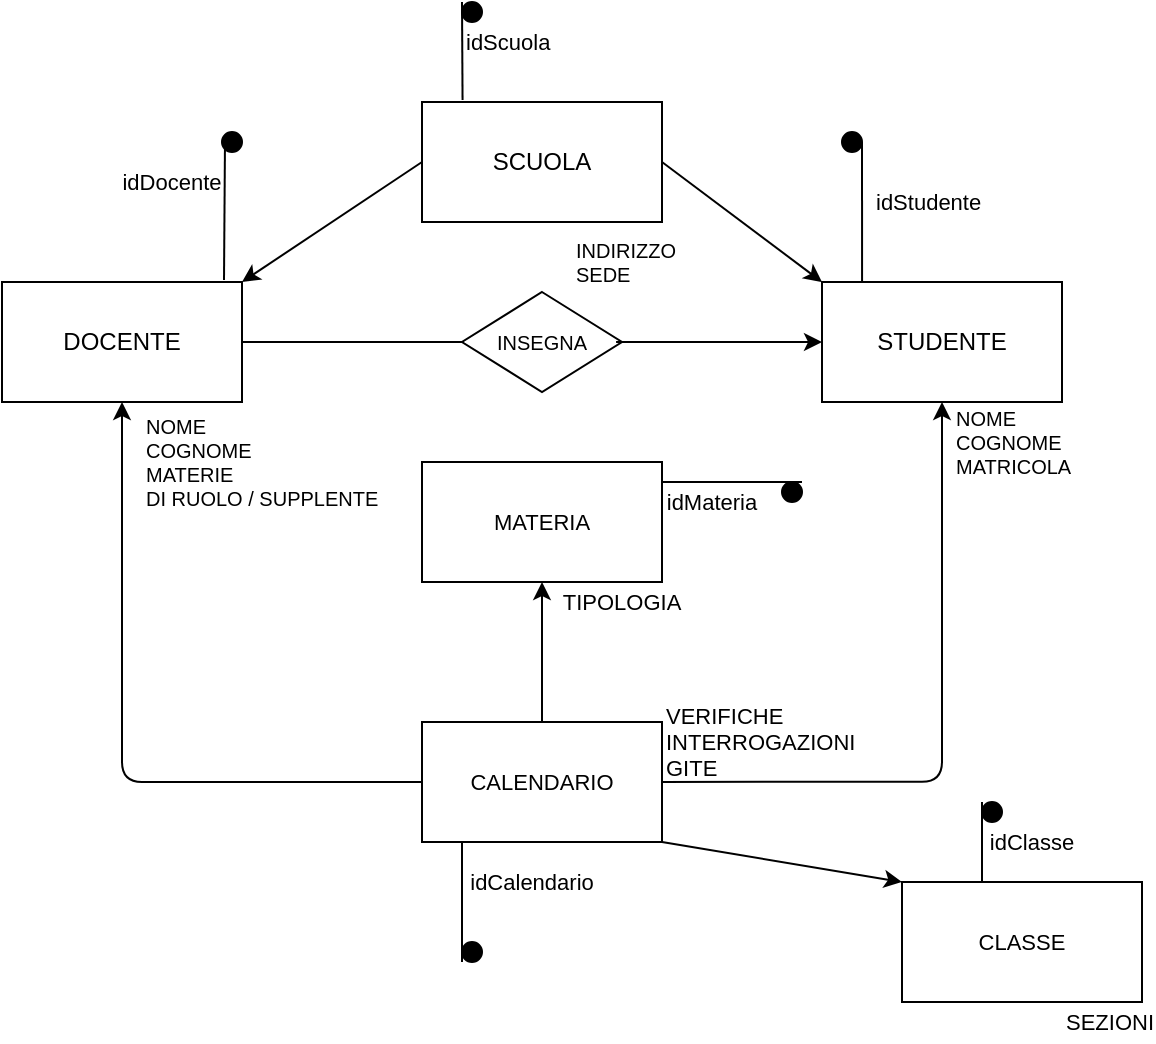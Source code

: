 <mxfile version="13.7.7" type="device" pages="2"><diagram id="rB4-ZQu6o8FtAPfpHXGv" name="Page-1"><mxGraphModel dx="1021" dy="1667" grid="1" gridSize="10" guides="1" tooltips="1" connect="1" arrows="1" fold="1" page="1" pageScale="1" pageWidth="850" pageHeight="1100" math="0" shadow="0"><root><mxCell id="0"/><mxCell id="1" parent="0"/><mxCell id="vcQK9PxYcIJp8Y3qZ51Z-55" value="DOCENTE" style="rounded=0;whiteSpace=wrap;html=1;sketch=0;" vertex="1" parent="1"><mxGeometry x="175" y="-660" width="120" height="60" as="geometry"/></mxCell><mxCell id="vcQK9PxYcIJp8Y3qZ51Z-56" value="SCUOLA" style="rounded=0;whiteSpace=wrap;html=1;sketch=0;" vertex="1" parent="1"><mxGeometry x="385" y="-750" width="120" height="60" as="geometry"/></mxCell><mxCell id="vcQK9PxYcIJp8Y3qZ51Z-57" value="STUDENTE" style="rounded=0;whiteSpace=wrap;html=1;sketch=0;" vertex="1" parent="1"><mxGeometry x="585" y="-660" width="120" height="60" as="geometry"/></mxCell><mxCell id="vcQK9PxYcIJp8Y3qZ51Z-59" value="" style="endArrow=none;html=1;exitX=0.925;exitY=-0.017;exitDx=0;exitDy=0;exitPerimeter=0;entryX=0;entryY=1;entryDx=0;entryDy=0;" edge="1" parent="1" source="vcQK9PxYcIJp8Y3qZ51Z-55" target="vcQK9PxYcIJp8Y3qZ51Z-60"><mxGeometry width="50" height="50" relative="1" as="geometry"><mxPoint x="185" y="-670" as="sourcePoint"/><mxPoint x="185" y="-730" as="targetPoint"/><Array as="points"/></mxGeometry></mxCell><mxCell id="vcQK9PxYcIJp8Y3qZ51Z-60" value="" style="ellipse;whiteSpace=wrap;html=1;sketch=0;fillColor=#000000;" vertex="1" parent="1"><mxGeometry x="285" y="-735" width="10" height="10" as="geometry"/></mxCell><mxCell id="vcQK9PxYcIJp8Y3qZ51Z-62" value="NOME&lt;br style=&quot;font-size: 10px;&quot;&gt;COGNOME&lt;br style=&quot;font-size: 10px;&quot;&gt;MATERIE&lt;br style=&quot;font-size: 10px;&quot;&gt;DI RUOLO / SUPPLENTE" style="text;html=1;strokeColor=none;fillColor=none;align=left;verticalAlign=middle;whiteSpace=wrap;rounded=0;sketch=0;fontSize=10;" vertex="1" parent="1"><mxGeometry x="245" y="-580" width="180" height="20" as="geometry"/></mxCell><mxCell id="vcQK9PxYcIJp8Y3qZ51Z-63" value="" style="endArrow=none;html=1;fontSize=10;exitX=0.167;exitY=0;exitDx=0;exitDy=0;exitPerimeter=0;" edge="1" parent="1" source="vcQK9PxYcIJp8Y3qZ51Z-57"><mxGeometry width="50" height="50" relative="1" as="geometry"><mxPoint x="405" y="-660" as="sourcePoint"/><mxPoint x="605" y="-730" as="targetPoint"/></mxGeometry></mxCell><mxCell id="vcQK9PxYcIJp8Y3qZ51Z-64" value="" style="ellipse;whiteSpace=wrap;html=1;sketch=0;fillColor=#000000;" vertex="1" parent="1"><mxGeometry x="595" y="-735" width="10" height="10" as="geometry"/></mxCell><mxCell id="vcQK9PxYcIJp8Y3qZ51Z-67" value="NOME&lt;br&gt;COGNOME&lt;br&gt;&lt;div style=&quot;&quot;&gt;&lt;span&gt;MATRICOLA&lt;/span&gt;&lt;/div&gt;" style="text;html=1;strokeColor=none;fillColor=none;align=left;verticalAlign=middle;whiteSpace=wrap;rounded=0;sketch=0;fontSize=10;" vertex="1" parent="1"><mxGeometry x="650" y="-590" width="40" height="20" as="geometry"/></mxCell><mxCell id="vcQK9PxYcIJp8Y3qZ51Z-68" value="" style="endArrow=none;html=1;fontSize=10;entryX=0.169;entryY=-0.016;entryDx=0;entryDy=0;entryPerimeter=0;" edge="1" parent="1" target="vcQK9PxYcIJp8Y3qZ51Z-56"><mxGeometry width="50" height="50" relative="1" as="geometry"><mxPoint x="405" y="-800" as="sourcePoint"/><mxPoint x="415" y="-760" as="targetPoint"/></mxGeometry></mxCell><mxCell id="vcQK9PxYcIJp8Y3qZ51Z-69" value="" style="ellipse;whiteSpace=wrap;html=1;sketch=0;fillColor=#000000;" vertex="1" parent="1"><mxGeometry x="405" y="-800" width="10" height="10" as="geometry"/></mxCell><mxCell id="vcQK9PxYcIJp8Y3qZ51Z-71" value="INDIRIZZO&amp;nbsp;&lt;br&gt;SEDE" style="text;html=1;strokeColor=none;fillColor=none;align=left;verticalAlign=middle;whiteSpace=wrap;rounded=0;sketch=0;fontSize=10;" vertex="1" parent="1"><mxGeometry x="460" y="-680" width="40" height="20" as="geometry"/></mxCell><mxCell id="vcQK9PxYcIJp8Y3qZ51Z-73" value="INSEGNA" style="rhombus;whiteSpace=wrap;html=1;sketch=0;fontSize=10;align=center;fillColor=#FFFFFF;" vertex="1" parent="1"><mxGeometry x="405" y="-655" width="80" height="50" as="geometry"/></mxCell><mxCell id="vcQK9PxYcIJp8Y3qZ51Z-74" value="" style="endArrow=classic;html=1;fontSize=10;fontColor=#000000;entryX=1;entryY=0;entryDx=0;entryDy=0;exitX=0;exitY=0.5;exitDx=0;exitDy=0;" edge="1" parent="1" source="vcQK9PxYcIJp8Y3qZ51Z-56" target="vcQK9PxYcIJp8Y3qZ51Z-55"><mxGeometry width="50" height="50" relative="1" as="geometry"><mxPoint x="415" y="-610" as="sourcePoint"/><mxPoint x="465" y="-660" as="targetPoint"/></mxGeometry></mxCell><mxCell id="vcQK9PxYcIJp8Y3qZ51Z-75" value="" style="endArrow=classic;html=1;fontSize=10;fontColor=#000000;entryX=0;entryY=0;entryDx=0;entryDy=0;exitX=1;exitY=0.5;exitDx=0;exitDy=0;" edge="1" parent="1" source="vcQK9PxYcIJp8Y3qZ51Z-56" target="vcQK9PxYcIJp8Y3qZ51Z-57"><mxGeometry width="50" height="50" relative="1" as="geometry"><mxPoint x="595" y="-710" as="sourcePoint"/><mxPoint x="505" y="-650" as="targetPoint"/></mxGeometry></mxCell><mxCell id="vcQK9PxYcIJp8Y3qZ51Z-76" value="" style="endArrow=none;html=1;fontSize=10;fontColor=#000000;entryX=0;entryY=0.5;entryDx=0;entryDy=0;" edge="1" parent="1" target="vcQK9PxYcIJp8Y3qZ51Z-73"><mxGeometry width="50" height="50" relative="1" as="geometry"><mxPoint x="295" y="-630" as="sourcePoint"/><mxPoint x="345" y="-680" as="targetPoint"/></mxGeometry></mxCell><mxCell id="vcQK9PxYcIJp8Y3qZ51Z-77" value="" style="endArrow=classic;html=1;fontSize=10;fontColor=#000000;exitX=0.963;exitY=0.5;exitDx=0;exitDy=0;exitPerimeter=0;entryX=0;entryY=0.5;entryDx=0;entryDy=0;" edge="1" parent="1" source="vcQK9PxYcIJp8Y3qZ51Z-73" target="vcQK9PxYcIJp8Y3qZ51Z-57"><mxGeometry width="50" height="50" relative="1" as="geometry"><mxPoint x="415" y="-610" as="sourcePoint"/><mxPoint x="465" y="-660" as="targetPoint"/></mxGeometry></mxCell><mxCell id="vcQK9PxYcIJp8Y3qZ51Z-78" value="MATERIA" style="rounded=0;whiteSpace=wrap;html=1;sketch=0;fillColor=#FFFFFF;gradientColor=#ffffff;fontSize=11;fontColor=#000000;align=center;" vertex="1" parent="1"><mxGeometry x="385" y="-570" width="120" height="60" as="geometry"/></mxCell><mxCell id="vcQK9PxYcIJp8Y3qZ51Z-79" value="CALENDARIO" style="rounded=0;whiteSpace=wrap;html=1;sketch=0;fillColor=#FFFFFF;gradientColor=#ffffff;fontSize=11;fontColor=#000000;align=center;" vertex="1" parent="1"><mxGeometry x="385" y="-440" width="120" height="60" as="geometry"/></mxCell><mxCell id="vcQK9PxYcIJp8Y3qZ51Z-80" value="" style="endArrow=none;html=1;fontSize=11;fontColor=#000000;" edge="1" parent="1"><mxGeometry width="50" height="50" relative="1" as="geometry"><mxPoint x="505" y="-560" as="sourcePoint"/><mxPoint x="575" y="-560" as="targetPoint"/></mxGeometry></mxCell><mxCell id="vcQK9PxYcIJp8Y3qZ51Z-82" value="" style="ellipse;whiteSpace=wrap;html=1;sketch=0;fillColor=#000000;" vertex="1" parent="1"><mxGeometry x="565" y="-560" width="10" height="10" as="geometry"/></mxCell><mxCell id="vcQK9PxYcIJp8Y3qZ51Z-84" value="TIPOLOGIA" style="text;html=1;strokeColor=none;fillColor=none;align=center;verticalAlign=middle;whiteSpace=wrap;rounded=0;sketch=0;fontSize=11;fontColor=#000000;" vertex="1" parent="1"><mxGeometry x="465" y="-510" width="40" height="20" as="geometry"/></mxCell><mxCell id="vcQK9PxYcIJp8Y3qZ51Z-85" value="" style="endArrow=none;html=1;fontSize=11;fontColor=#000000;" edge="1" parent="1"><mxGeometry width="50" height="50" relative="1" as="geometry"><mxPoint x="405" y="-320" as="sourcePoint"/><mxPoint x="405" y="-380" as="targetPoint"/></mxGeometry></mxCell><mxCell id="vcQK9PxYcIJp8Y3qZ51Z-86" value="" style="ellipse;whiteSpace=wrap;html=1;sketch=0;fillColor=#000000;" vertex="1" parent="1"><mxGeometry x="405" y="-330" width="10" height="10" as="geometry"/></mxCell><mxCell id="vcQK9PxYcIJp8Y3qZ51Z-87" value="VERIFICHE&amp;nbsp;&lt;br&gt;INTERROGAZIONI&lt;br&gt;GITE" style="text;html=1;strokeColor=none;fillColor=none;align=left;verticalAlign=middle;whiteSpace=wrap;rounded=0;sketch=0;fontSize=11;fontColor=#000000;" vertex="1" parent="1"><mxGeometry x="505" y="-440" width="40" height="20" as="geometry"/></mxCell><mxCell id="vcQK9PxYcIJp8Y3qZ51Z-88" value="" style="endArrow=classic;html=1;fontSize=11;fontColor=#000000;entryX=0.5;entryY=1;entryDx=0;entryDy=0;" edge="1" parent="1" target="vcQK9PxYcIJp8Y3qZ51Z-78"><mxGeometry width="50" height="50" relative="1" as="geometry"><mxPoint x="445" y="-440" as="sourcePoint"/><mxPoint x="495" y="-490" as="targetPoint"/></mxGeometry></mxCell><mxCell id="vcQK9PxYcIJp8Y3qZ51Z-91" style="edgeStyle=orthogonalEdgeStyle;rounded=1;orthogonalLoop=1;jettySize=auto;html=1;exitX=0;exitY=0.5;exitDx=0;exitDy=0;fontSize=11;fontColor=#000000;" edge="1" parent="1" source="vcQK9PxYcIJp8Y3qZ51Z-79" target="vcQK9PxYcIJp8Y3qZ51Z-55"><mxGeometry relative="1" as="geometry"><mxPoint x="325" y="-410" as="sourcePoint"/></mxGeometry></mxCell><mxCell id="vcQK9PxYcIJp8Y3qZ51Z-93" style="edgeStyle=orthogonalEdgeStyle;rounded=1;orthogonalLoop=1;jettySize=auto;html=1;fontSize=11;fontColor=#000000;entryX=0.5;entryY=1;entryDx=0;entryDy=0;" edge="1" parent="1" target="vcQK9PxYcIJp8Y3qZ51Z-57"><mxGeometry relative="1" as="geometry"><mxPoint x="535" y="-540.0" as="targetPoint"/><mxPoint x="505" y="-410.059" as="sourcePoint"/><Array as="points"><mxPoint x="645" y="-410"/></Array></mxGeometry></mxCell><mxCell id="vcQK9PxYcIJp8Y3qZ51Z-95" value="CLASSE" style="rounded=0;whiteSpace=wrap;html=1;sketch=0;fillColor=#FFFFFF;gradientColor=#ffffff;fontSize=11;fontColor=#000000;align=center;" vertex="1" parent="1"><mxGeometry x="625" y="-360" width="120" height="60" as="geometry"/></mxCell><mxCell id="vcQK9PxYcIJp8Y3qZ51Z-96" value="" style="endArrow=classic;html=1;fontSize=11;fontColor=#000000;entryX=0;entryY=0;entryDx=0;entryDy=0;exitX=1;exitY=1;exitDx=0;exitDy=0;" edge="1" parent="1" source="vcQK9PxYcIJp8Y3qZ51Z-79" target="vcQK9PxYcIJp8Y3qZ51Z-95"><mxGeometry width="50" height="50" relative="1" as="geometry"><mxPoint x="375" y="-450" as="sourcePoint"/><mxPoint x="425" y="-500" as="targetPoint"/></mxGeometry></mxCell><mxCell id="vcQK9PxYcIJp8Y3qZ51Z-97" value="" style="endArrow=none;html=1;fontSize=11;fontColor=#000000;" edge="1" parent="1"><mxGeometry width="50" height="50" relative="1" as="geometry"><mxPoint x="665" y="-360" as="sourcePoint"/><mxPoint x="665" y="-400" as="targetPoint"/></mxGeometry></mxCell><mxCell id="vcQK9PxYcIJp8Y3qZ51Z-98" value="" style="ellipse;whiteSpace=wrap;html=1;sketch=0;fillColor=#000000;" vertex="1" parent="1"><mxGeometry x="665" y="-400" width="10" height="10" as="geometry"/></mxCell><mxCell id="vcQK9PxYcIJp8Y3qZ51Z-99" value="SEZIONI" style="text;html=1;strokeColor=none;fillColor=none;align=left;verticalAlign=middle;whiteSpace=wrap;rounded=0;sketch=0;fontSize=11;fontColor=#000000;" vertex="1" parent="1"><mxGeometry x="705" y="-300" width="40" height="20" as="geometry"/></mxCell><mxCell id="vcQK9PxYcIJp8Y3qZ51Z-103" value="idScuola" style="text;html=1;strokeColor=none;fillColor=none;align=left;verticalAlign=middle;whiteSpace=wrap;rounded=0;sketch=0;fontSize=11;fontColor=#000000;" vertex="1" parent="1"><mxGeometry x="405" y="-790" width="40" height="20" as="geometry"/></mxCell><mxCell id="vcQK9PxYcIJp8Y3qZ51Z-104" value="idDocente" style="text;html=1;strokeColor=none;fillColor=none;align=center;verticalAlign=middle;whiteSpace=wrap;rounded=0;sketch=0;fontSize=11;fontColor=#000000;" vertex="1" parent="1"><mxGeometry x="240" y="-720" width="40" height="20" as="geometry"/></mxCell><mxCell id="vcQK9PxYcIJp8Y3qZ51Z-105" value="idStudente" style="text;html=1;strokeColor=none;fillColor=none;align=left;verticalAlign=middle;whiteSpace=wrap;rounded=0;sketch=0;fontSize=11;fontColor=#000000;" vertex="1" parent="1"><mxGeometry x="610" y="-710" width="40" height="20" as="geometry"/></mxCell><mxCell id="vcQK9PxYcIJp8Y3qZ51Z-106" value="idMateria" style="text;html=1;strokeColor=none;fillColor=none;align=center;verticalAlign=middle;whiteSpace=wrap;rounded=0;sketch=0;fontSize=11;fontColor=#000000;" vertex="1" parent="1"><mxGeometry x="510" y="-560" width="40" height="20" as="geometry"/></mxCell><mxCell id="vcQK9PxYcIJp8Y3qZ51Z-107" value="idCalendario" style="text;html=1;strokeColor=none;fillColor=none;align=center;verticalAlign=middle;whiteSpace=wrap;rounded=0;sketch=0;fontSize=11;fontColor=#000000;" vertex="1" parent="1"><mxGeometry x="420" y="-370" width="40" height="20" as="geometry"/></mxCell><mxCell id="vcQK9PxYcIJp8Y3qZ51Z-108" value="idClasse" style="text;html=1;strokeColor=none;fillColor=none;align=center;verticalAlign=middle;whiteSpace=wrap;rounded=0;sketch=0;fontSize=11;fontColor=#000000;" vertex="1" parent="1"><mxGeometry x="670" y="-390" width="40" height="20" as="geometry"/></mxCell></root></mxGraphModel></diagram><diagram id="k160hs_1wOoDpKnQdEFX" name="Page-2"><mxGraphModel dx="723" dy="402" grid="1" gridSize="10" guides="1" tooltips="1" connect="1" arrows="1" fold="1" page="1" pageScale="1" pageWidth="850" pageHeight="1100" math="0" shadow="0"><root><mxCell id="R0Q6s-HqFbaVXzCy5LBU-0"/><mxCell id="R0Q6s-HqFbaVXzCy5LBU-1" parent="R0Q6s-HqFbaVXzCy5LBU-0"/><mxCell id="HHnVnS0-6jNe0JqB-aU0-10" value="STUDENTE" style="shape=table;html=1;whiteSpace=wrap;startSize=30;container=1;collapsible=0;childLayout=tableLayout;fixedRows=1;rowLines=0;fontStyle=1;align=center;sketch=0;fillColor=#ffffff;gradientColor=#ffffff;fontSize=11;fontColor=#000000;" vertex="1" parent="R0Q6s-HqFbaVXzCy5LBU-1"><mxGeometry x="50" y="260" width="180" height="180" as="geometry"/></mxCell><mxCell id="HHnVnS0-6jNe0JqB-aU0-11" value="" style="shape=partialRectangle;html=1;whiteSpace=wrap;collapsible=0;dropTarget=0;pointerEvents=0;fillColor=none;top=0;left=0;bottom=1;right=0;points=[[0,0.5],[1,0.5]];portConstraint=eastwest;" vertex="1" parent="HHnVnS0-6jNe0JqB-aU0-10"><mxGeometry y="30" width="180" height="30" as="geometry"/></mxCell><mxCell id="HHnVnS0-6jNe0JqB-aU0-12" value="PK" style="shape=partialRectangle;html=1;whiteSpace=wrap;connectable=0;fillColor=none;top=0;left=0;bottom=0;right=0;overflow=hidden;" vertex="1" parent="HHnVnS0-6jNe0JqB-aU0-11"><mxGeometry width="40" height="30" as="geometry"/></mxCell><mxCell id="HHnVnS0-6jNe0JqB-aU0-13" value="idStudenti" style="shape=partialRectangle;html=1;whiteSpace=wrap;connectable=0;fillColor=none;top=0;left=0;bottom=0;right=0;align=left;spacingLeft=6;overflow=hidden;" vertex="1" parent="HHnVnS0-6jNe0JqB-aU0-11"><mxGeometry x="40" width="140" height="30" as="geometry"/></mxCell><mxCell id="HHnVnS0-6jNe0JqB-aU0-14" value="" style="shape=partialRectangle;html=1;whiteSpace=wrap;collapsible=0;dropTarget=0;pointerEvents=0;fillColor=none;top=0;left=0;bottom=0;right=0;points=[[0,0.5],[1,0.5]];portConstraint=eastwest;" vertex="1" parent="HHnVnS0-6jNe0JqB-aU0-10"><mxGeometry y="60" width="180" height="30" as="geometry"/></mxCell><mxCell id="HHnVnS0-6jNe0JqB-aU0-15" value="" style="shape=partialRectangle;html=1;whiteSpace=wrap;connectable=0;fillColor=none;top=0;left=0;bottom=0;right=0;overflow=hidden;" vertex="1" parent="HHnVnS0-6jNe0JqB-aU0-14"><mxGeometry width="40" height="30" as="geometry"/></mxCell><mxCell id="HHnVnS0-6jNe0JqB-aU0-16" value="NOME" style="shape=partialRectangle;html=1;whiteSpace=wrap;connectable=0;fillColor=none;top=0;left=0;bottom=0;right=0;align=left;spacingLeft=6;overflow=hidden;" vertex="1" parent="HHnVnS0-6jNe0JqB-aU0-14"><mxGeometry x="40" width="140" height="30" as="geometry"/></mxCell><mxCell id="HHnVnS0-6jNe0JqB-aU0-17" value="" style="shape=partialRectangle;html=1;whiteSpace=wrap;collapsible=0;dropTarget=0;pointerEvents=0;fillColor=none;top=0;left=0;bottom=0;right=0;points=[[0,0.5],[1,0.5]];portConstraint=eastwest;" vertex="1" parent="HHnVnS0-6jNe0JqB-aU0-10"><mxGeometry y="90" width="180" height="30" as="geometry"/></mxCell><mxCell id="HHnVnS0-6jNe0JqB-aU0-18" value="" style="shape=partialRectangle;html=1;whiteSpace=wrap;connectable=0;fillColor=none;top=0;left=0;bottom=0;right=0;overflow=hidden;" vertex="1" parent="HHnVnS0-6jNe0JqB-aU0-17"><mxGeometry width="40" height="30" as="geometry"/></mxCell><mxCell id="HHnVnS0-6jNe0JqB-aU0-19" value="COGNOME" style="shape=partialRectangle;html=1;whiteSpace=wrap;connectable=0;fillColor=none;top=0;left=0;bottom=0;right=0;align=left;spacingLeft=6;overflow=hidden;" vertex="1" parent="HHnVnS0-6jNe0JqB-aU0-17"><mxGeometry x="40" width="140" height="30" as="geometry"/></mxCell><mxCell id="HHnVnS0-6jNe0JqB-aU0-25" style="shape=partialRectangle;html=1;whiteSpace=wrap;collapsible=0;dropTarget=0;pointerEvents=0;fillColor=none;top=0;left=0;bottom=0;right=0;points=[[0,0.5],[1,0.5]];portConstraint=eastwest;" vertex="1" parent="HHnVnS0-6jNe0JqB-aU0-10"><mxGeometry y="120" width="180" height="30" as="geometry"/></mxCell><mxCell id="HHnVnS0-6jNe0JqB-aU0-26" style="shape=partialRectangle;html=1;whiteSpace=wrap;connectable=0;fillColor=none;top=0;left=0;bottom=0;right=0;overflow=hidden;" vertex="1" parent="HHnVnS0-6jNe0JqB-aU0-25"><mxGeometry width="40" height="30" as="geometry"/></mxCell><mxCell id="HHnVnS0-6jNe0JqB-aU0-27" value="MATRICOLA" style="shape=partialRectangle;html=1;whiteSpace=wrap;connectable=0;fillColor=none;top=0;left=0;bottom=0;right=0;align=left;spacingLeft=6;overflow=hidden;" vertex="1" parent="HHnVnS0-6jNe0JqB-aU0-25"><mxGeometry x="40" width="140" height="30" as="geometry"/></mxCell><mxCell id="HHnVnS0-6jNe0JqB-aU0-54" value="CLASSE" style="shape=table;html=1;whiteSpace=wrap;startSize=30;container=1;collapsible=0;childLayout=tableLayout;fixedRows=1;rowLines=0;fontStyle=1;align=center;sketch=0;fillColor=#ffffff;gradientColor=#ffffff;fontSize=11;fontColor=#000000;" vertex="1" parent="R0Q6s-HqFbaVXzCy5LBU-1"><mxGeometry x="420" y="370" width="180" height="180" as="geometry"/></mxCell><mxCell id="HHnVnS0-6jNe0JqB-aU0-55" value="" style="shape=partialRectangle;html=1;whiteSpace=wrap;collapsible=0;dropTarget=0;pointerEvents=0;fillColor=none;top=0;left=0;bottom=1;right=0;points=[[0,0.5],[1,0.5]];portConstraint=eastwest;" vertex="1" parent="HHnVnS0-6jNe0JqB-aU0-54"><mxGeometry y="30" width="180" height="30" as="geometry"/></mxCell><mxCell id="HHnVnS0-6jNe0JqB-aU0-56" value="PK" style="shape=partialRectangle;html=1;whiteSpace=wrap;connectable=0;fillColor=none;top=0;left=0;bottom=0;right=0;overflow=hidden;" vertex="1" parent="HHnVnS0-6jNe0JqB-aU0-55"><mxGeometry width="40" height="30" as="geometry"/></mxCell><mxCell id="HHnVnS0-6jNe0JqB-aU0-57" value="idClasse" style="shape=partialRectangle;html=1;whiteSpace=wrap;connectable=0;fillColor=none;top=0;left=0;bottom=0;right=0;align=left;spacingLeft=6;overflow=hidden;" vertex="1" parent="HHnVnS0-6jNe0JqB-aU0-55"><mxGeometry x="40" width="140" height="30" as="geometry"/></mxCell><mxCell id="HHnVnS0-6jNe0JqB-aU0-58" value="" style="shape=partialRectangle;html=1;whiteSpace=wrap;collapsible=0;dropTarget=0;pointerEvents=0;fillColor=none;top=0;left=0;bottom=0;right=0;points=[[0,0.5],[1,0.5]];portConstraint=eastwest;" vertex="1" parent="HHnVnS0-6jNe0JqB-aU0-54"><mxGeometry y="60" width="180" height="30" as="geometry"/></mxCell><mxCell id="HHnVnS0-6jNe0JqB-aU0-59" value="" style="shape=partialRectangle;html=1;whiteSpace=wrap;connectable=0;fillColor=none;top=0;left=0;bottom=0;right=0;overflow=hidden;" vertex="1" parent="HHnVnS0-6jNe0JqB-aU0-58"><mxGeometry width="40" height="30" as="geometry"/></mxCell><mxCell id="HHnVnS0-6jNe0JqB-aU0-60" value="SEZIONI" style="shape=partialRectangle;html=1;whiteSpace=wrap;connectable=0;fillColor=none;top=0;left=0;bottom=0;right=0;align=left;spacingLeft=6;overflow=hidden;" vertex="1" parent="HHnVnS0-6jNe0JqB-aU0-58"><mxGeometry x="40" width="140" height="30" as="geometry"/></mxCell><mxCell id="HHnVnS0-6jNe0JqB-aU0-61" value="" style="shape=partialRectangle;html=1;whiteSpace=wrap;collapsible=0;dropTarget=0;pointerEvents=0;fillColor=none;top=0;left=0;bottom=0;right=0;points=[[0,0.5],[1,0.5]];portConstraint=eastwest;" vertex="1" parent="HHnVnS0-6jNe0JqB-aU0-54"><mxGeometry y="90" width="180" height="30" as="geometry"/></mxCell><mxCell id="HHnVnS0-6jNe0JqB-aU0-62" value="FK" style="shape=partialRectangle;html=1;whiteSpace=wrap;connectable=0;fillColor=none;top=0;left=0;bottom=0;right=0;overflow=hidden;" vertex="1" parent="HHnVnS0-6jNe0JqB-aU0-61"><mxGeometry width="40" height="30" as="geometry"/></mxCell><mxCell id="HHnVnS0-6jNe0JqB-aU0-63" value="idStudenti" style="shape=partialRectangle;html=1;whiteSpace=wrap;connectable=0;fillColor=none;top=0;left=0;bottom=0;right=0;align=left;spacingLeft=6;overflow=hidden;" vertex="1" parent="HHnVnS0-6jNe0JqB-aU0-61"><mxGeometry x="40" width="140" height="30" as="geometry"/></mxCell><mxCell id="aVS_db66LHgKLE8ePtBY-2" style="shape=partialRectangle;html=1;whiteSpace=wrap;collapsible=0;dropTarget=0;pointerEvents=0;fillColor=none;top=0;left=0;bottom=0;right=0;points=[[0,0.5],[1,0.5]];portConstraint=eastwest;" vertex="1" parent="HHnVnS0-6jNe0JqB-aU0-54"><mxGeometry y="120" width="180" height="30" as="geometry"/></mxCell><mxCell id="aVS_db66LHgKLE8ePtBY-3" value="FK" style="shape=partialRectangle;html=1;whiteSpace=wrap;connectable=0;fillColor=none;top=0;left=0;bottom=0;right=0;overflow=hidden;" vertex="1" parent="aVS_db66LHgKLE8ePtBY-2"><mxGeometry width="40" height="30" as="geometry"/></mxCell><mxCell id="aVS_db66LHgKLE8ePtBY-4" value="idInsegnanti" style="shape=partialRectangle;html=1;whiteSpace=wrap;connectable=0;fillColor=none;top=0;left=0;bottom=0;right=0;align=left;spacingLeft=6;overflow=hidden;" vertex="1" parent="aVS_db66LHgKLE8ePtBY-2"><mxGeometry x="40" width="140" height="30" as="geometry"/></mxCell><mxCell id="HHnVnS0-6jNe0JqB-aU0-0" value="SCUOLA" style="shape=table;html=1;whiteSpace=wrap;startSize=30;container=1;collapsible=0;childLayout=tableLayout;fixedRows=1;rowLines=0;fontStyle=1;align=center;sketch=0;fillColor=#ffffff;gradientColor=#ffffff;fontSize=11;fontColor=#000000;" vertex="1" parent="R0Q6s-HqFbaVXzCy5LBU-1"><mxGeometry x="450" y="40" width="180" height="180" as="geometry"/></mxCell><mxCell id="HHnVnS0-6jNe0JqB-aU0-1" value="" style="shape=partialRectangle;html=1;whiteSpace=wrap;collapsible=0;dropTarget=0;pointerEvents=0;fillColor=none;top=0;left=0;bottom=1;right=0;points=[[0,0.5],[1,0.5]];portConstraint=eastwest;" vertex="1" parent="HHnVnS0-6jNe0JqB-aU0-0"><mxGeometry y="30" width="180" height="30" as="geometry"/></mxCell><mxCell id="HHnVnS0-6jNe0JqB-aU0-2" value="PK" style="shape=partialRectangle;html=1;whiteSpace=wrap;connectable=0;fillColor=none;top=0;left=0;bottom=0;right=0;overflow=hidden;" vertex="1" parent="HHnVnS0-6jNe0JqB-aU0-1"><mxGeometry width="40" height="30" as="geometry"/></mxCell><mxCell id="HHnVnS0-6jNe0JqB-aU0-3" value="idScuola" style="shape=partialRectangle;html=1;whiteSpace=wrap;connectable=0;fillColor=none;top=0;left=0;bottom=0;right=0;align=left;spacingLeft=6;overflow=hidden;" vertex="1" parent="HHnVnS0-6jNe0JqB-aU0-1"><mxGeometry x="40" width="140" height="30" as="geometry"/></mxCell><mxCell id="HHnVnS0-6jNe0JqB-aU0-4" value="" style="shape=partialRectangle;html=1;whiteSpace=wrap;collapsible=0;dropTarget=0;pointerEvents=0;fillColor=none;top=0;left=0;bottom=0;right=0;points=[[0,0.5],[1,0.5]];portConstraint=eastwest;" vertex="1" parent="HHnVnS0-6jNe0JqB-aU0-0"><mxGeometry y="60" width="180" height="30" as="geometry"/></mxCell><mxCell id="HHnVnS0-6jNe0JqB-aU0-5" value="" style="shape=partialRectangle;html=1;whiteSpace=wrap;connectable=0;fillColor=none;top=0;left=0;bottom=0;right=0;overflow=hidden;" vertex="1" parent="HHnVnS0-6jNe0JqB-aU0-4"><mxGeometry width="40" height="30" as="geometry"/></mxCell><mxCell id="HHnVnS0-6jNe0JqB-aU0-6" value="INDIRIZZO" style="shape=partialRectangle;html=1;whiteSpace=wrap;connectable=0;fillColor=none;top=0;left=0;bottom=0;right=0;align=left;spacingLeft=6;overflow=hidden;" vertex="1" parent="HHnVnS0-6jNe0JqB-aU0-4"><mxGeometry x="40" width="140" height="30" as="geometry"/></mxCell><mxCell id="HHnVnS0-6jNe0JqB-aU0-7" value="" style="shape=partialRectangle;html=1;whiteSpace=wrap;collapsible=0;dropTarget=0;pointerEvents=0;fillColor=none;top=0;left=0;bottom=0;right=0;points=[[0,0.5],[1,0.5]];portConstraint=eastwest;" vertex="1" parent="HHnVnS0-6jNe0JqB-aU0-0"><mxGeometry y="90" width="180" height="30" as="geometry"/></mxCell><mxCell id="HHnVnS0-6jNe0JqB-aU0-8" value="" style="shape=partialRectangle;html=1;whiteSpace=wrap;connectable=0;fillColor=none;top=0;left=0;bottom=0;right=0;overflow=hidden;" vertex="1" parent="HHnVnS0-6jNe0JqB-aU0-7"><mxGeometry width="40" height="30" as="geometry"/></mxCell><mxCell id="HHnVnS0-6jNe0JqB-aU0-9" value="SEDE" style="shape=partialRectangle;html=1;whiteSpace=wrap;connectable=0;fillColor=none;top=0;left=0;bottom=0;right=0;align=left;spacingLeft=6;overflow=hidden;" vertex="1" parent="HHnVnS0-6jNe0JqB-aU0-7"><mxGeometry x="40" width="140" height="30" as="geometry"/></mxCell><mxCell id="aVS_db66LHgKLE8ePtBY-6" style="shape=partialRectangle;html=1;whiteSpace=wrap;collapsible=0;dropTarget=0;pointerEvents=0;fillColor=none;top=0;left=0;bottom=0;right=0;points=[[0,0.5],[1,0.5]];portConstraint=eastwest;" vertex="1" parent="HHnVnS0-6jNe0JqB-aU0-0"><mxGeometry y="120" width="180" height="30" as="geometry"/></mxCell><mxCell id="aVS_db66LHgKLE8ePtBY-7" value="FK" style="shape=partialRectangle;html=1;whiteSpace=wrap;connectable=0;fillColor=none;top=0;left=0;bottom=0;right=0;overflow=hidden;" vertex="1" parent="aVS_db66LHgKLE8ePtBY-6"><mxGeometry width="40" height="30" as="geometry"/></mxCell><mxCell id="aVS_db66LHgKLE8ePtBY-8" value="idClasse" style="shape=partialRectangle;html=1;whiteSpace=wrap;connectable=0;fillColor=none;top=0;left=0;bottom=0;right=0;align=left;spacingLeft=6;overflow=hidden;" vertex="1" parent="aVS_db66LHgKLE8ePtBY-6"><mxGeometry x="40" width="140" height="30" as="geometry"/></mxCell><mxCell id="HHnVnS0-6jNe0JqB-aU0-44" value="MATERIA" style="shape=table;html=1;whiteSpace=wrap;startSize=30;container=1;collapsible=0;childLayout=tableLayout;fixedRows=1;rowLines=0;fontStyle=1;align=center;sketch=0;fillColor=#ffffff;gradientColor=#ffffff;fontSize=11;fontColor=#000000;" vertex="1" parent="R0Q6s-HqFbaVXzCy5LBU-1"><mxGeometry x="60" y="530" width="180" height="150" as="geometry"/></mxCell><mxCell id="HHnVnS0-6jNe0JqB-aU0-45" value="" style="shape=partialRectangle;html=1;whiteSpace=wrap;collapsible=0;dropTarget=0;pointerEvents=0;fillColor=none;top=0;left=0;bottom=1;right=0;points=[[0,0.5],[1,0.5]];portConstraint=eastwest;" vertex="1" parent="HHnVnS0-6jNe0JqB-aU0-44"><mxGeometry y="30" width="180" height="30" as="geometry"/></mxCell><mxCell id="HHnVnS0-6jNe0JqB-aU0-46" value="PK" style="shape=partialRectangle;html=1;whiteSpace=wrap;connectable=0;fillColor=none;top=0;left=0;bottom=0;right=0;overflow=hidden;" vertex="1" parent="HHnVnS0-6jNe0JqB-aU0-45"><mxGeometry width="40" height="30" as="geometry"/></mxCell><mxCell id="HHnVnS0-6jNe0JqB-aU0-47" value="idMateria" style="shape=partialRectangle;html=1;whiteSpace=wrap;connectable=0;fillColor=none;top=0;left=0;bottom=0;right=0;align=left;spacingLeft=6;overflow=hidden;" vertex="1" parent="HHnVnS0-6jNe0JqB-aU0-45"><mxGeometry x="40" width="140" height="30" as="geometry"/></mxCell><mxCell id="HHnVnS0-6jNe0JqB-aU0-48" value="" style="shape=partialRectangle;html=1;whiteSpace=wrap;collapsible=0;dropTarget=0;pointerEvents=0;fillColor=none;top=0;left=0;bottom=0;right=0;points=[[0,0.5],[1,0.5]];portConstraint=eastwest;" vertex="1" parent="HHnVnS0-6jNe0JqB-aU0-44"><mxGeometry y="60" width="180" height="30" as="geometry"/></mxCell><mxCell id="HHnVnS0-6jNe0JqB-aU0-49" value="" style="shape=partialRectangle;html=1;whiteSpace=wrap;connectable=0;fillColor=none;top=0;left=0;bottom=0;right=0;overflow=hidden;" vertex="1" parent="HHnVnS0-6jNe0JqB-aU0-48"><mxGeometry width="40" height="30" as="geometry"/></mxCell><mxCell id="HHnVnS0-6jNe0JqB-aU0-50" value="TIPOLOGIA" style="shape=partialRectangle;html=1;whiteSpace=wrap;connectable=0;fillColor=none;top=0;left=0;bottom=0;right=0;align=left;spacingLeft=6;overflow=hidden;" vertex="1" parent="HHnVnS0-6jNe0JqB-aU0-48"><mxGeometry x="40" width="140" height="30" as="geometry"/></mxCell><mxCell id="HHnVnS0-6jNe0JqB-aU0-51" value="" style="shape=partialRectangle;html=1;whiteSpace=wrap;collapsible=0;dropTarget=0;pointerEvents=0;fillColor=none;top=0;left=0;bottom=0;right=0;points=[[0,0.5],[1,0.5]];portConstraint=eastwest;" vertex="1" parent="HHnVnS0-6jNe0JqB-aU0-44"><mxGeometry y="90" width="180" height="30" as="geometry"/></mxCell><mxCell id="HHnVnS0-6jNe0JqB-aU0-52" value="" style="shape=partialRectangle;html=1;whiteSpace=wrap;connectable=0;fillColor=none;top=0;left=0;bottom=0;right=0;overflow=hidden;" vertex="1" parent="HHnVnS0-6jNe0JqB-aU0-51"><mxGeometry width="40" height="30" as="geometry"/></mxCell><mxCell id="HHnVnS0-6jNe0JqB-aU0-53" value="" style="shape=partialRectangle;html=1;whiteSpace=wrap;connectable=0;fillColor=none;top=0;left=0;bottom=0;right=0;align=left;spacingLeft=6;overflow=hidden;" vertex="1" parent="HHnVnS0-6jNe0JqB-aU0-51"><mxGeometry x="40" width="140" height="30" as="geometry"/></mxCell><mxCell id="7OkrNJyYQiB_ovuDuRtL-2" value="" style="edgeStyle=entityRelationEdgeStyle;fontSize=12;html=1;endArrow=ERoneToMany;entryX=0;entryY=0.5;entryDx=0;entryDy=0;" edge="1" parent="R0Q6s-HqFbaVXzCy5LBU-1" source="aVS_db66LHgKLE8ePtBY-6" target="HHnVnS0-6jNe0JqB-aU0-55"><mxGeometry width="100" height="100" relative="1" as="geometry"><mxPoint x="330" y="350" as="sourcePoint"/><mxPoint x="430" y="250" as="targetPoint"/></mxGeometry></mxCell><mxCell id="7OkrNJyYQiB_ovuDuRtL-3" value="" style="edgeStyle=entityRelationEdgeStyle;fontSize=12;html=1;endArrow=ERmandOne;startArrow=ERmandOne;exitX=1;exitY=0.5;exitDx=0;exitDy=0;entryX=0;entryY=0.5;entryDx=0;entryDy=0;" edge="1" parent="R0Q6s-HqFbaVXzCy5LBU-1" source="HHnVnS0-6jNe0JqB-aU0-11" target="HHnVnS0-6jNe0JqB-aU0-61"><mxGeometry width="100" height="100" relative="1" as="geometry"><mxPoint x="260" y="450" as="sourcePoint"/><mxPoint x="360" y="350" as="targetPoint"/></mxGeometry></mxCell><mxCell id="7OkrNJyYQiB_ovuDuRtL-4" value="" style="edgeStyle=entityRelationEdgeStyle;fontSize=12;html=1;endArrow=ERoneToMany;entryX=0;entryY=0.5;entryDx=0;entryDy=0;" edge="1" parent="R0Q6s-HqFbaVXzCy5LBU-1" source="HHnVnS0-6jNe0JqB-aU0-29" target="aVS_db66LHgKLE8ePtBY-2"><mxGeometry width="100" height="100" relative="1" as="geometry"><mxPoint x="380" y="870" as="sourcePoint"/><mxPoint x="480" y="770" as="targetPoint"/></mxGeometry></mxCell><mxCell id="7OkrNJyYQiB_ovuDuRtL-16" value="" style="edgeStyle=entityRelationEdgeStyle;fontSize=12;html=1;endArrow=ERoneToMany;exitX=1;exitY=0.5;exitDx=0;exitDy=0;" edge="1" parent="R0Q6s-HqFbaVXzCy5LBU-1" source="HHnVnS0-6jNe0JqB-aU0-45" target="7OkrNJyYQiB_ovuDuRtL-5"><mxGeometry width="100" height="100" relative="1" as="geometry"><mxPoint x="300" y="610" as="sourcePoint"/><mxPoint x="340" y="660" as="targetPoint"/></mxGeometry></mxCell><mxCell id="HHnVnS0-6jNe0JqB-aU0-28" value="INSEGNANTE" style="shape=table;html=1;whiteSpace=wrap;startSize=30;container=1;collapsible=0;childLayout=tableLayout;fixedRows=1;rowLines=0;fontStyle=1;align=center;sketch=0;fillColor=#ffffff;gradientColor=#ffffff;fontSize=11;fontColor=#000000;" vertex="1" parent="R0Q6s-HqFbaVXzCy5LBU-1"><mxGeometry x="40" y="780" width="180" height="210" as="geometry"/></mxCell><mxCell id="HHnVnS0-6jNe0JqB-aU0-29" value="" style="shape=partialRectangle;html=1;whiteSpace=wrap;collapsible=0;dropTarget=0;pointerEvents=0;fillColor=none;top=0;left=0;bottom=1;right=0;points=[[0,0.5],[1,0.5]];portConstraint=eastwest;" vertex="1" parent="HHnVnS0-6jNe0JqB-aU0-28"><mxGeometry y="30" width="180" height="30" as="geometry"/></mxCell><mxCell id="HHnVnS0-6jNe0JqB-aU0-30" value="PK" style="shape=partialRectangle;html=1;whiteSpace=wrap;connectable=0;fillColor=none;top=0;left=0;bottom=0;right=0;overflow=hidden;" vertex="1" parent="HHnVnS0-6jNe0JqB-aU0-29"><mxGeometry width="40" height="30" as="geometry"/></mxCell><mxCell id="HHnVnS0-6jNe0JqB-aU0-31" value="idInsegnante" style="shape=partialRectangle;html=1;whiteSpace=wrap;connectable=0;fillColor=none;top=0;left=0;bottom=0;right=0;align=left;spacingLeft=6;overflow=hidden;" vertex="1" parent="HHnVnS0-6jNe0JqB-aU0-29"><mxGeometry x="40" width="140" height="30" as="geometry"/></mxCell><mxCell id="HHnVnS0-6jNe0JqB-aU0-32" value="" style="shape=partialRectangle;html=1;whiteSpace=wrap;collapsible=0;dropTarget=0;pointerEvents=0;fillColor=none;top=0;left=0;bottom=0;right=0;points=[[0,0.5],[1,0.5]];portConstraint=eastwest;" vertex="1" parent="HHnVnS0-6jNe0JqB-aU0-28"><mxGeometry y="60" width="180" height="30" as="geometry"/></mxCell><mxCell id="HHnVnS0-6jNe0JqB-aU0-33" value="" style="shape=partialRectangle;html=1;whiteSpace=wrap;connectable=0;fillColor=none;top=0;left=0;bottom=0;right=0;overflow=hidden;" vertex="1" parent="HHnVnS0-6jNe0JqB-aU0-32"><mxGeometry width="40" height="30" as="geometry"/></mxCell><mxCell id="HHnVnS0-6jNe0JqB-aU0-34" value="NOME" style="shape=partialRectangle;html=1;whiteSpace=wrap;connectable=0;fillColor=none;top=0;left=0;bottom=0;right=0;align=left;spacingLeft=6;overflow=hidden;" vertex="1" parent="HHnVnS0-6jNe0JqB-aU0-32"><mxGeometry x="40" width="140" height="30" as="geometry"/></mxCell><mxCell id="HHnVnS0-6jNe0JqB-aU0-35" value="" style="shape=partialRectangle;html=1;whiteSpace=wrap;collapsible=0;dropTarget=0;pointerEvents=0;fillColor=none;top=0;left=0;bottom=0;right=0;points=[[0,0.5],[1,0.5]];portConstraint=eastwest;" vertex="1" parent="HHnVnS0-6jNe0JqB-aU0-28"><mxGeometry y="90" width="180" height="30" as="geometry"/></mxCell><mxCell id="HHnVnS0-6jNe0JqB-aU0-36" value="" style="shape=partialRectangle;html=1;whiteSpace=wrap;connectable=0;fillColor=none;top=0;left=0;bottom=0;right=0;overflow=hidden;" vertex="1" parent="HHnVnS0-6jNe0JqB-aU0-35"><mxGeometry width="40" height="30" as="geometry"/></mxCell><mxCell id="HHnVnS0-6jNe0JqB-aU0-37" value="COGNOME" style="shape=partialRectangle;html=1;whiteSpace=wrap;connectable=0;fillColor=none;top=0;left=0;bottom=0;right=0;align=left;spacingLeft=6;overflow=hidden;" vertex="1" parent="HHnVnS0-6jNe0JqB-aU0-35"><mxGeometry x="40" width="140" height="30" as="geometry"/></mxCell><mxCell id="HHnVnS0-6jNe0JqB-aU0-38" style="shape=partialRectangle;html=1;whiteSpace=wrap;collapsible=0;dropTarget=0;pointerEvents=0;fillColor=none;top=0;left=0;bottom=0;right=0;points=[[0,0.5],[1,0.5]];portConstraint=eastwest;" vertex="1" parent="HHnVnS0-6jNe0JqB-aU0-28"><mxGeometry y="120" width="180" height="30" as="geometry"/></mxCell><mxCell id="HHnVnS0-6jNe0JqB-aU0-39" style="shape=partialRectangle;html=1;whiteSpace=wrap;connectable=0;fillColor=none;top=0;left=0;bottom=0;right=0;overflow=hidden;" vertex="1" parent="HHnVnS0-6jNe0JqB-aU0-38"><mxGeometry width="40" height="30" as="geometry"/></mxCell><mxCell id="HHnVnS0-6jNe0JqB-aU0-40" value="METERIE" style="shape=partialRectangle;html=1;whiteSpace=wrap;connectable=0;fillColor=none;top=0;left=0;bottom=0;right=0;align=left;spacingLeft=6;overflow=hidden;" vertex="1" parent="HHnVnS0-6jNe0JqB-aU0-38"><mxGeometry x="40" width="140" height="30" as="geometry"/></mxCell><mxCell id="HHnVnS0-6jNe0JqB-aU0-41" style="shape=partialRectangle;html=1;whiteSpace=wrap;collapsible=0;dropTarget=0;pointerEvents=0;fillColor=none;top=0;left=0;bottom=0;right=0;points=[[0,0.5],[1,0.5]];portConstraint=eastwest;" vertex="1" parent="HHnVnS0-6jNe0JqB-aU0-28"><mxGeometry y="150" width="180" height="30" as="geometry"/></mxCell><mxCell id="HHnVnS0-6jNe0JqB-aU0-42" style="shape=partialRectangle;html=1;whiteSpace=wrap;connectable=0;fillColor=none;top=0;left=0;bottom=0;right=0;overflow=hidden;" vertex="1" parent="HHnVnS0-6jNe0JqB-aU0-41"><mxGeometry width="40" height="30" as="geometry"/></mxCell><mxCell id="HHnVnS0-6jNe0JqB-aU0-43" value="DI RUOLO / SUPPLENTE" style="shape=partialRectangle;html=1;whiteSpace=wrap;connectable=0;fillColor=none;top=0;left=0;bottom=0;right=0;align=left;spacingLeft=6;overflow=hidden;" vertex="1" parent="HHnVnS0-6jNe0JqB-aU0-41"><mxGeometry x="40" width="140" height="30" as="geometry"/></mxCell><mxCell id="HHnVnS0-6jNe0JqB-aU0-77" value="CALENDARIO" style="shape=table;html=1;whiteSpace=wrap;startSize=30;container=1;collapsible=0;childLayout=tableLayout;fixedRows=1;rowLines=0;fontStyle=1;align=center;sketch=0;fillColor=#ffffff;gradientColor=#ffffff;fontSize=11;fontColor=#000000;" vertex="1" parent="R0Q6s-HqFbaVXzCy5LBU-1"><mxGeometry x="480" y="710" width="180" height="270" as="geometry"/></mxCell><mxCell id="HHnVnS0-6jNe0JqB-aU0-78" value="" style="shape=partialRectangle;html=1;whiteSpace=wrap;collapsible=0;dropTarget=0;pointerEvents=0;fillColor=none;top=0;left=0;bottom=1;right=0;points=[[0,0.5],[1,0.5]];portConstraint=eastwest;" vertex="1" parent="HHnVnS0-6jNe0JqB-aU0-77"><mxGeometry y="30" width="180" height="30" as="geometry"/></mxCell><mxCell id="HHnVnS0-6jNe0JqB-aU0-79" value="PK" style="shape=partialRectangle;html=1;whiteSpace=wrap;connectable=0;fillColor=none;top=0;left=0;bottom=0;right=0;overflow=hidden;" vertex="1" parent="HHnVnS0-6jNe0JqB-aU0-78"><mxGeometry width="40" height="30" as="geometry"/></mxCell><mxCell id="HHnVnS0-6jNe0JqB-aU0-80" value="idCalendario" style="shape=partialRectangle;html=1;whiteSpace=wrap;connectable=0;fillColor=none;top=0;left=0;bottom=0;right=0;align=left;spacingLeft=6;overflow=hidden;" vertex="1" parent="HHnVnS0-6jNe0JqB-aU0-78"><mxGeometry x="40" width="140" height="30" as="geometry"/></mxCell><mxCell id="HHnVnS0-6jNe0JqB-aU0-81" value="" style="shape=partialRectangle;html=1;whiteSpace=wrap;collapsible=0;dropTarget=0;pointerEvents=0;fillColor=none;top=0;left=0;bottom=0;right=0;points=[[0,0.5],[1,0.5]];portConstraint=eastwest;" vertex="1" parent="HHnVnS0-6jNe0JqB-aU0-77"><mxGeometry y="60" width="180" height="30" as="geometry"/></mxCell><mxCell id="HHnVnS0-6jNe0JqB-aU0-82" value="" style="shape=partialRectangle;html=1;whiteSpace=wrap;connectable=0;fillColor=none;top=0;left=0;bottom=0;right=0;overflow=hidden;" vertex="1" parent="HHnVnS0-6jNe0JqB-aU0-81"><mxGeometry width="40" height="30" as="geometry"/></mxCell><mxCell id="HHnVnS0-6jNe0JqB-aU0-83" value="VERIFICHE" style="shape=partialRectangle;html=1;whiteSpace=wrap;connectable=0;fillColor=none;top=0;left=0;bottom=0;right=0;align=left;spacingLeft=6;overflow=hidden;" vertex="1" parent="HHnVnS0-6jNe0JqB-aU0-81"><mxGeometry x="40" width="140" height="30" as="geometry"/></mxCell><mxCell id="HHnVnS0-6jNe0JqB-aU0-84" value="" style="shape=partialRectangle;html=1;whiteSpace=wrap;collapsible=0;dropTarget=0;pointerEvents=0;fillColor=none;top=0;left=0;bottom=0;right=0;points=[[0,0.5],[1,0.5]];portConstraint=eastwest;" vertex="1" parent="HHnVnS0-6jNe0JqB-aU0-77"><mxGeometry y="90" width="180" height="30" as="geometry"/></mxCell><mxCell id="HHnVnS0-6jNe0JqB-aU0-85" value="" style="shape=partialRectangle;html=1;whiteSpace=wrap;connectable=0;fillColor=none;top=0;left=0;bottom=0;right=0;overflow=hidden;" vertex="1" parent="HHnVnS0-6jNe0JqB-aU0-84"><mxGeometry width="40" height="30" as="geometry"/></mxCell><mxCell id="HHnVnS0-6jNe0JqB-aU0-86" value="INTERROGAZIONI" style="shape=partialRectangle;html=1;whiteSpace=wrap;connectable=0;fillColor=none;top=0;left=0;bottom=0;right=0;align=left;spacingLeft=6;overflow=hidden;" vertex="1" parent="HHnVnS0-6jNe0JqB-aU0-84"><mxGeometry x="40" width="140" height="30" as="geometry"/></mxCell><mxCell id="HHnVnS0-6jNe0JqB-aU0-87" style="shape=partialRectangle;html=1;whiteSpace=wrap;collapsible=0;dropTarget=0;pointerEvents=0;fillColor=none;top=0;left=0;bottom=0;right=0;points=[[0,0.5],[1,0.5]];portConstraint=eastwest;" vertex="1" parent="HHnVnS0-6jNe0JqB-aU0-77"><mxGeometry y="120" width="180" height="30" as="geometry"/></mxCell><mxCell id="HHnVnS0-6jNe0JqB-aU0-88" style="shape=partialRectangle;html=1;whiteSpace=wrap;connectable=0;fillColor=none;top=0;left=0;bottom=0;right=0;overflow=hidden;" vertex="1" parent="HHnVnS0-6jNe0JqB-aU0-87"><mxGeometry width="40" height="30" as="geometry"/></mxCell><mxCell id="HHnVnS0-6jNe0JqB-aU0-89" value="GITE" style="shape=partialRectangle;html=1;whiteSpace=wrap;connectable=0;fillColor=none;top=0;left=0;bottom=0;right=0;align=left;spacingLeft=6;overflow=hidden;" vertex="1" parent="HHnVnS0-6jNe0JqB-aU0-87"><mxGeometry x="40" width="140" height="30" as="geometry"/></mxCell><mxCell id="7OkrNJyYQiB_ovuDuRtL-5" style="shape=partialRectangle;html=1;whiteSpace=wrap;collapsible=0;dropTarget=0;pointerEvents=0;fillColor=none;top=0;left=0;bottom=0;right=0;points=[[0,0.5],[1,0.5]];portConstraint=eastwest;" vertex="1" parent="HHnVnS0-6jNe0JqB-aU0-77"><mxGeometry y="150" width="180" height="30" as="geometry"/></mxCell><mxCell id="7OkrNJyYQiB_ovuDuRtL-6" value="FK" style="shape=partialRectangle;html=1;whiteSpace=wrap;connectable=0;fillColor=none;top=0;left=0;bottom=0;right=0;overflow=hidden;" vertex="1" parent="7OkrNJyYQiB_ovuDuRtL-5"><mxGeometry width="40" height="30" as="geometry"/></mxCell><mxCell id="7OkrNJyYQiB_ovuDuRtL-7" value="idMateria" style="shape=partialRectangle;html=1;whiteSpace=wrap;connectable=0;fillColor=none;top=0;left=0;bottom=0;right=0;align=left;spacingLeft=6;overflow=hidden;" vertex="1" parent="7OkrNJyYQiB_ovuDuRtL-5"><mxGeometry x="40" width="140" height="30" as="geometry"/></mxCell><mxCell id="7OkrNJyYQiB_ovuDuRtL-8" style="shape=partialRectangle;html=1;whiteSpace=wrap;collapsible=0;dropTarget=0;pointerEvents=0;fillColor=none;top=0;left=0;bottom=0;right=0;points=[[0,0.5],[1,0.5]];portConstraint=eastwest;" vertex="1" parent="HHnVnS0-6jNe0JqB-aU0-77"><mxGeometry y="180" width="180" height="30" as="geometry"/></mxCell><mxCell id="7OkrNJyYQiB_ovuDuRtL-9" value="FK" style="shape=partialRectangle;html=1;whiteSpace=wrap;connectable=0;fillColor=none;top=0;left=0;bottom=0;right=0;overflow=hidden;" vertex="1" parent="7OkrNJyYQiB_ovuDuRtL-8"><mxGeometry width="40" height="30" as="geometry"/></mxCell><mxCell id="7OkrNJyYQiB_ovuDuRtL-10" value="idStudenti" style="shape=partialRectangle;html=1;whiteSpace=wrap;connectable=0;fillColor=none;top=0;left=0;bottom=0;right=0;align=left;spacingLeft=6;overflow=hidden;" vertex="1" parent="7OkrNJyYQiB_ovuDuRtL-8"><mxGeometry x="40" width="140" height="30" as="geometry"/></mxCell><mxCell id="7OkrNJyYQiB_ovuDuRtL-11" style="shape=partialRectangle;html=1;whiteSpace=wrap;collapsible=0;dropTarget=0;pointerEvents=0;fillColor=none;top=0;left=0;bottom=0;right=0;points=[[0,0.5],[1,0.5]];portConstraint=eastwest;" vertex="1" parent="HHnVnS0-6jNe0JqB-aU0-77"><mxGeometry y="210" width="180" height="30" as="geometry"/></mxCell><mxCell id="7OkrNJyYQiB_ovuDuRtL-12" value="FK" style="shape=partialRectangle;html=1;whiteSpace=wrap;connectable=0;fillColor=none;top=0;left=0;bottom=0;right=0;overflow=hidden;" vertex="1" parent="7OkrNJyYQiB_ovuDuRtL-11"><mxGeometry width="40" height="30" as="geometry"/></mxCell><mxCell id="7OkrNJyYQiB_ovuDuRtL-13" value="idInsegnanti" style="shape=partialRectangle;html=1;whiteSpace=wrap;connectable=0;fillColor=none;top=0;left=0;bottom=0;right=0;align=left;spacingLeft=6;overflow=hidden;" vertex="1" parent="7OkrNJyYQiB_ovuDuRtL-11"><mxGeometry x="40" width="140" height="30" as="geometry"/></mxCell><mxCell id="7OkrNJyYQiB_ovuDuRtL-20" value="" style="edgeStyle=entityRelationEdgeStyle;fontSize=12;html=1;endArrow=ERoneToMany;exitX=1;exitY=0.5;exitDx=0;exitDy=0;entryX=0;entryY=0.5;entryDx=0;entryDy=0;" edge="1" parent="R0Q6s-HqFbaVXzCy5LBU-1" source="HHnVnS0-6jNe0JqB-aU0-29" target="7OkrNJyYQiB_ovuDuRtL-11"><mxGeometry width="100" height="100" relative="1" as="geometry"><mxPoint x="390" y="810" as="sourcePoint"/><mxPoint x="490" y="710" as="targetPoint"/></mxGeometry></mxCell><mxCell id="7OkrNJyYQiB_ovuDuRtL-22" value="" style="edgeStyle=entityRelationEdgeStyle;fontSize=12;html=1;endArrow=ERoneToMany;exitX=1;exitY=0.5;exitDx=0;exitDy=0;entryX=0;entryY=0.5;entryDx=0;entryDy=0;" edge="1" parent="R0Q6s-HqFbaVXzCy5LBU-1" source="HHnVnS0-6jNe0JqB-aU0-11" target="7OkrNJyYQiB_ovuDuRtL-8"><mxGeometry width="100" height="100" relative="1" as="geometry"><mxPoint x="390" y="670" as="sourcePoint"/><mxPoint x="490" y="570" as="targetPoint"/></mxGeometry></mxCell></root></mxGraphModel></diagram></mxfile>
